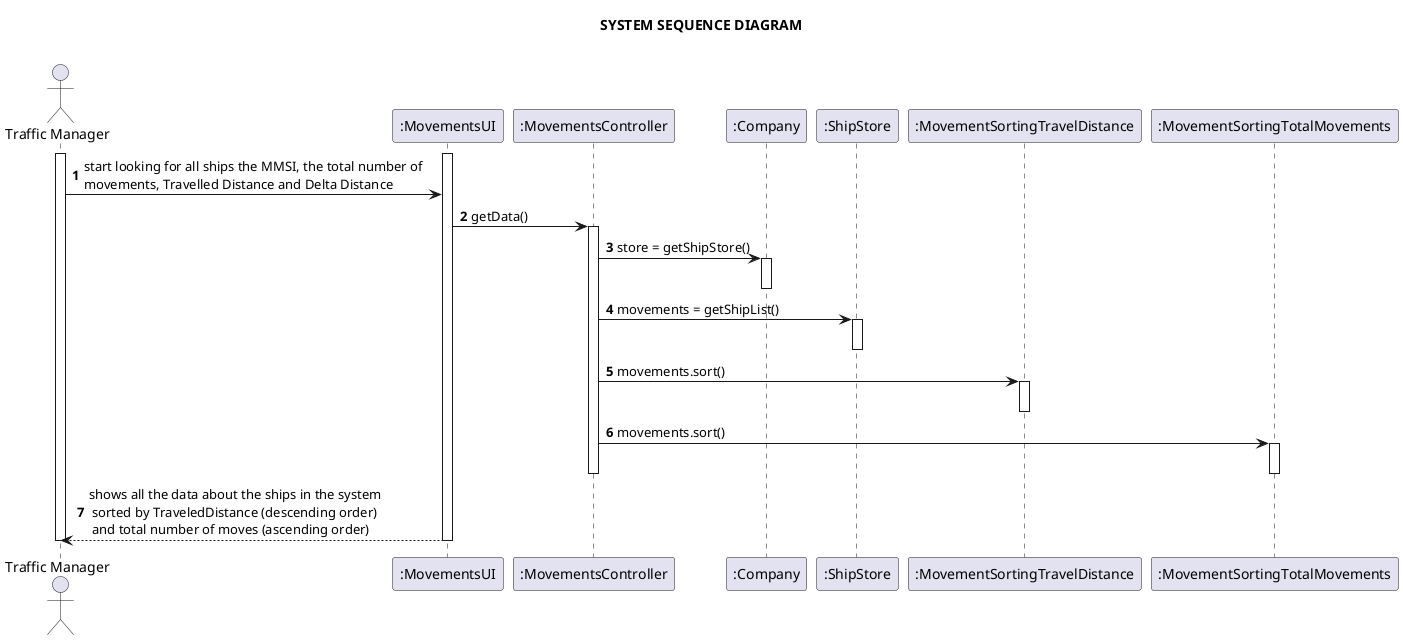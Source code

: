 @startuml

title <b>SYSTEM SEQUENCE DIAGRAM\n
autonumber
'hide footbox
actor "Traffic Manager" as MAN

participant ":MovementsUI" as UI
participant ":MovementsController" as Controller
participant ":Company" as Company
participant ":ShipStore" as Store
participant ":MovementSortingTravelDistance" as MovementSortingTravelDistance
participant ":MovementSortingTotalMovements" as MovementSortingTotalMovements

activate MAN
activate UI

MAN -> UI: start looking for all ships the MMSI, the total number of \nmovements, Travelled Distance and Delta Distance

UI -> Controller : getData()
activate Controller

Controller -> Company : store = getShipStore()
activate Company
deactivate Company

Controller -> Store: movements = getShipList()
activate Store
deactivate Store

Controller -> MovementSortingTravelDistance: movements.sort()
activate MovementSortingTravelDistance
deactivate MovementSortingTravelDistance

Controller -> MovementSortingTotalMovements: movements.sort()
activate MovementSortingTotalMovements
deactivate MovementSortingTotalMovements

deactivate Controller
UI --> MAN: shows all the data about the ships in the system \n sorted by TraveledDistance (descending order) \n and total number of moves (ascending order)
deactivate UI
deactivate MAN
@enduml